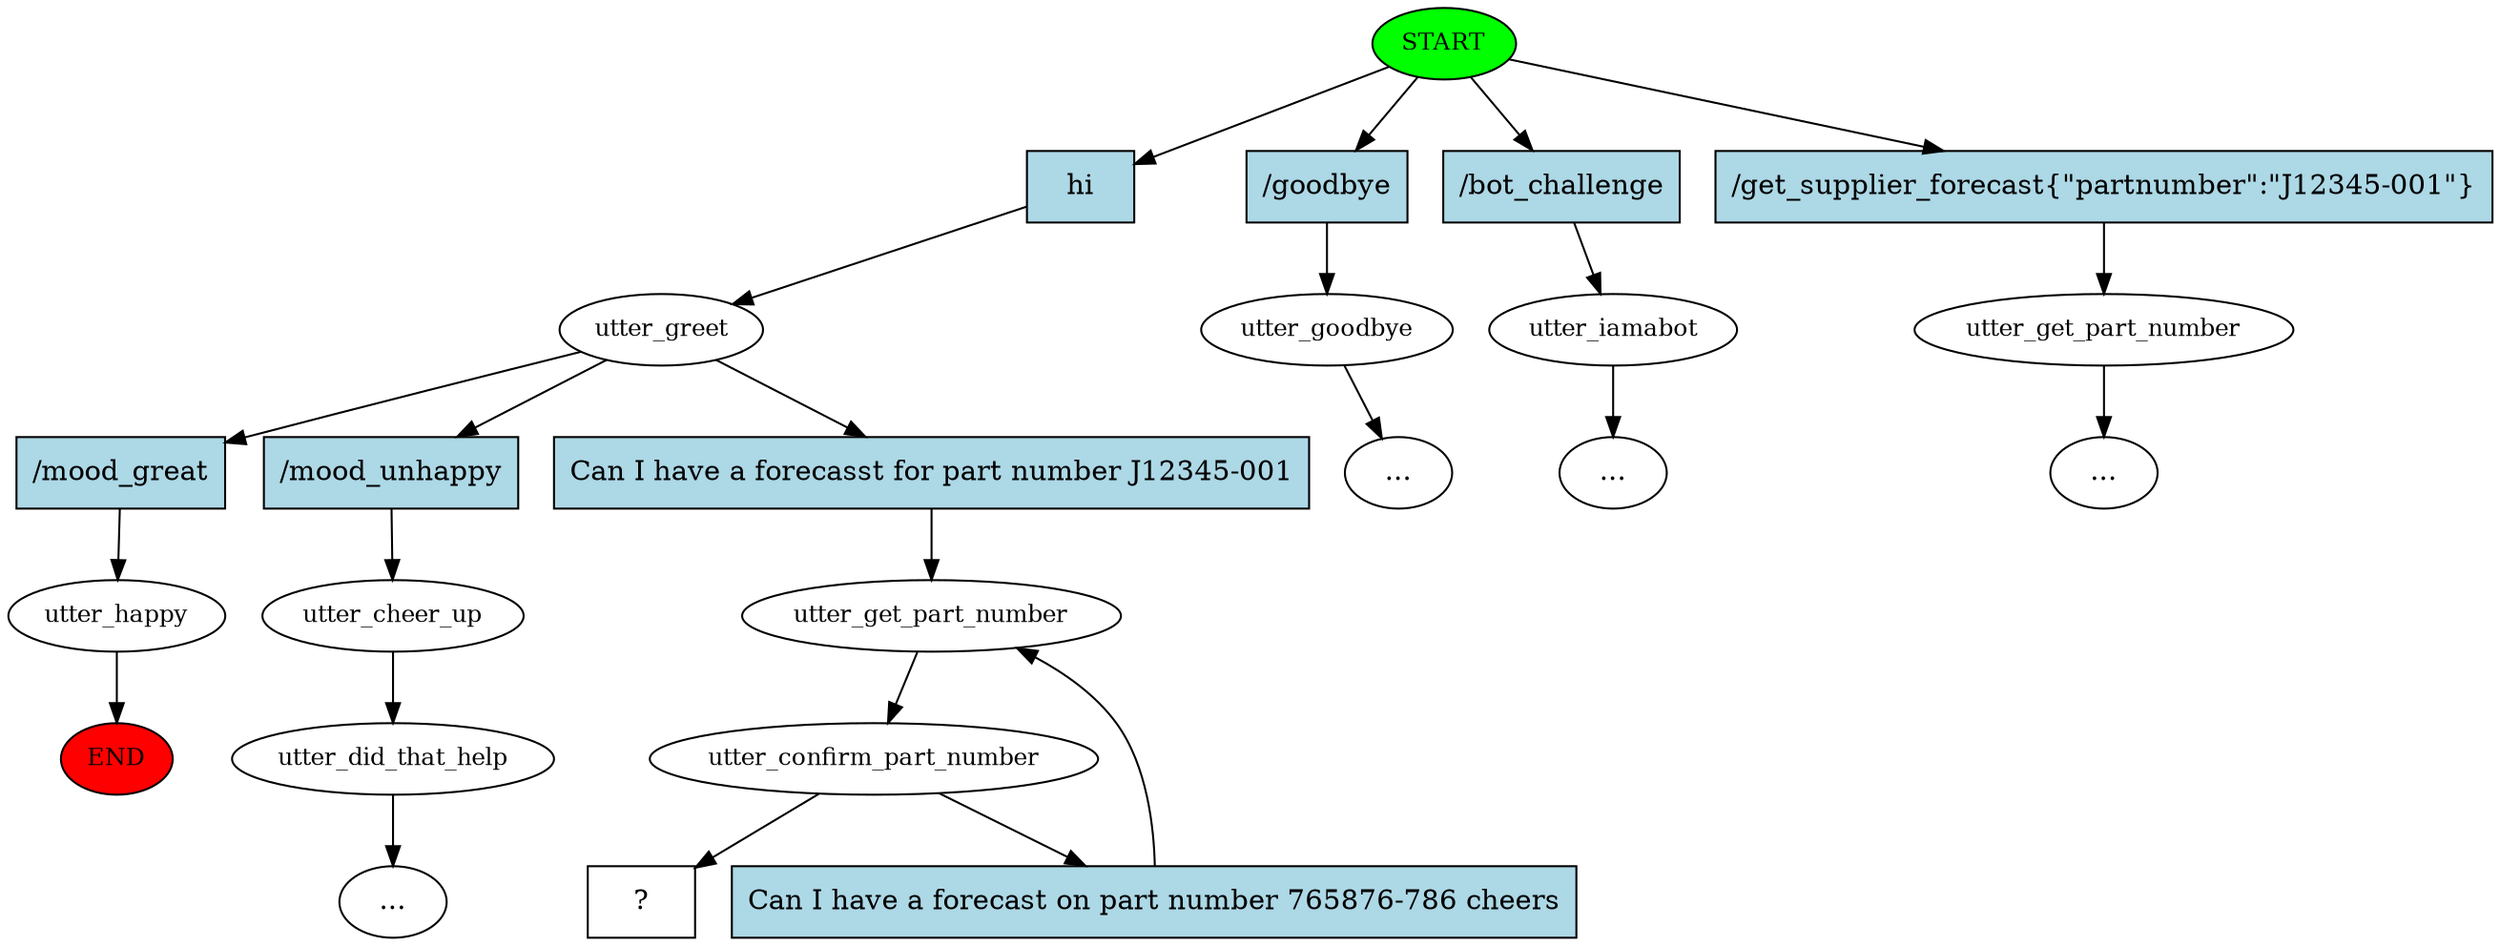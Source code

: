 digraph  {
0 [class="start active", fillcolor=green, fontsize=12, label=START, style=filled];
"-1" [class=end, fillcolor=red, fontsize=12, label=END, style=filled];
1 [class=active, fontsize=12, label=utter_greet];
2 [class="", fontsize=12, label=utter_happy];
4 [class="", fontsize=12, label=utter_cheer_up];
5 [class="", fontsize=12, label=utter_did_that_help];
"-4" [class=ellipsis, label="..."];
9 [class="", fontsize=12, label=utter_goodbye];
"-5" [class=ellipsis, label="..."];
10 [class="", fontsize=12, label=utter_iamabot];
"-6" [class=ellipsis, label="..."];
11 [class="", fontsize=12, label=utter_get_part_number];
"-7" [class=ellipsis, label="..."];
13 [class=active, fontsize=12, label=utter_get_part_number];
14 [class=active, fontsize=12, label=utter_confirm_part_number];
19 [class="intent dashed active", label="  ?  ", shape=rect];
20 [class="intent active", fillcolor=lightblue, label=hi, shape=rect, style=filled];
21 [class=intent, fillcolor=lightblue, label="/goodbye", shape=rect, style=filled];
22 [class=intent, fillcolor=lightblue, label="/bot_challenge", shape=rect, style=filled];
23 [class=intent, fillcolor=lightblue, label="/get_supplier_forecast\{\"partnumber\":\"J12345\-001\"\}", shape=rect, style=filled];
24 [class=intent, fillcolor=lightblue, label="/mood_great", shape=rect, style=filled];
25 [class=intent, fillcolor=lightblue, label="/mood_unhappy", shape=rect, style=filled];
26 [class="intent active", fillcolor=lightblue, label="Can\ I\ have\ a\ forecasst\ for\ part\ number\ J12345\-001", shape=rect, style=filled];
27 [class="intent active", fillcolor=lightblue, label="Can\ I\ have\ a\ forecast\ on\ part\ number\ 765876\-786\ cheers", shape=rect, style=filled];
0 -> 20  [class=active, key=0];
0 -> 21  [class="", key=0];
0 -> 22  [class="", key=0];
0 -> 23  [class="", key=0];
1 -> 24  [class="", key=0];
1 -> 25  [class="", key=0];
1 -> 26  [class=active, key=0];
2 -> "-1"  [class="", key=NONE, label=""];
4 -> 5  [class="", key=NONE, label=""];
5 -> "-4"  [class="", key=NONE, label=""];
9 -> "-5"  [class="", key=NONE, label=""];
10 -> "-6"  [class="", key=NONE, label=""];
11 -> "-7"  [class="", key=NONE, label=""];
13 -> 14  [class=active, key=NONE, label=""];
14 -> 19  [class=active, key=NONE, label=""];
14 -> 27  [class=active, key=0];
20 -> 1  [class=active, key=0];
21 -> 9  [class="", key=0];
22 -> 10  [class="", key=0];
23 -> 11  [class="", key=0];
24 -> 2  [class="", key=0];
25 -> 4  [class="", key=0];
26 -> 13  [class=active, key=0];
27 -> 13  [class=active, key=0];
}

